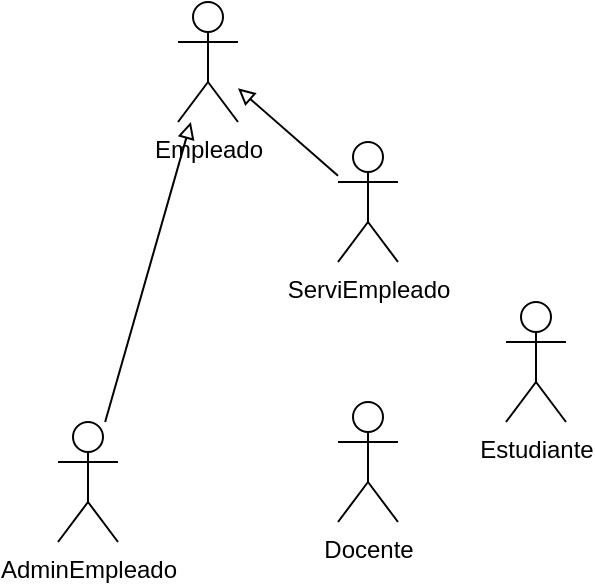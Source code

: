 <mxfile version="18.1.2" type="device" pages="3"><diagram id="rI-_7gly6Y24xDImzQDh" name="actores"><mxGraphModel dx="1038" dy="513" grid="1" gridSize="10" guides="1" tooltips="1" connect="1" arrows="1" fold="1" page="1" pageScale="1" pageWidth="827" pageHeight="1169" math="0" shadow="0"><root><mxCell id="0"/><mxCell id="1" parent="0"/><mxCell id="aGs2nj8-c_IQ2M4mVgYs-1" value="Empleado" style="shape=umlActor;verticalLabelPosition=bottom;verticalAlign=top;html=1;" vertex="1" parent="1"><mxGeometry x="220" y="220" width="30" height="60" as="geometry"/></mxCell><mxCell id="aGs2nj8-c_IQ2M4mVgYs-7" style="rounded=0;orthogonalLoop=1;jettySize=auto;html=1;endArrow=block;endFill=0;" edge="1" parent="1" source="aGs2nj8-c_IQ2M4mVgYs-3" target="aGs2nj8-c_IQ2M4mVgYs-1"><mxGeometry relative="1" as="geometry"/></mxCell><mxCell id="aGs2nj8-c_IQ2M4mVgYs-3" value="ServiEmpleado" style="shape=umlActor;verticalLabelPosition=bottom;verticalAlign=top;html=1;" vertex="1" parent="1"><mxGeometry x="300" y="290" width="30" height="60" as="geometry"/></mxCell><mxCell id="aGs2nj8-c_IQ2M4mVgYs-8" style="edgeStyle=none;rounded=0;orthogonalLoop=1;jettySize=auto;html=1;endArrow=block;endFill=0;" edge="1" parent="1" source="aGs2nj8-c_IQ2M4mVgYs-4" target="aGs2nj8-c_IQ2M4mVgYs-1"><mxGeometry relative="1" as="geometry"/></mxCell><mxCell id="aGs2nj8-c_IQ2M4mVgYs-4" value="AdminEmpleado" style="shape=umlActor;verticalLabelPosition=bottom;verticalAlign=top;html=1;" vertex="1" parent="1"><mxGeometry x="160" y="430" width="30" height="60" as="geometry"/></mxCell><mxCell id="aGs2nj8-c_IQ2M4mVgYs-9" value="Docente" style="shape=umlActor;verticalLabelPosition=bottom;verticalAlign=top;html=1;" vertex="1" parent="1"><mxGeometry x="300" y="420" width="30" height="60" as="geometry"/></mxCell><mxCell id="qMbDgL5yHuFx7dFn9MlA-4" value="Estudiante" style="shape=umlActor;verticalLabelPosition=bottom;verticalAlign=top;html=1;" vertex="1" parent="1"><mxGeometry x="384" y="370" width="30" height="60" as="geometry"/></mxCell></root></mxGraphModel></diagram><diagram name="use cases" id="z-lGLxpkh1bxIrhWgJN7"><mxGraphModel dx="1038" dy="513" grid="1" gridSize="10" guides="1" tooltips="1" connect="1" arrows="1" fold="1" page="1" pageScale="1" pageWidth="827" pageHeight="1169" math="0" shadow="0"><root><mxCell id="zEZ02b4OQxc6A_Z6LoI9-0"/><mxCell id="zEZ02b4OQxc6A_Z6LoI9-1" parent="zEZ02b4OQxc6A_Z6LoI9-0"/><mxCell id="zEZ02b4OQxc6A_Z6LoI9-14" value="emite información" style="ellipse;whiteSpace=wrap;html=1;" vertex="1" parent="zEZ02b4OQxc6A_Z6LoI9-1"><mxGeometry x="356" y="270" width="90" height="50" as="geometry"/></mxCell><mxCell id="zEZ02b4OQxc6A_Z6LoI9-15" value="{abstract}&lt;br&gt;Administrar&lt;br&gt;datos estudiante" style="ellipse;whiteSpace=wrap;html=1;" vertex="1" parent="zEZ02b4OQxc6A_Z6LoI9-1"><mxGeometry x="331" y="335" width="140" height="60" as="geometry"/></mxCell><mxCell id="zEZ02b4OQxc6A_Z6LoI9-16" style="edgeStyle=none;rounded=0;orthogonalLoop=1;jettySize=auto;html=1;endArrow=block;endFill=0;" edge="1" parent="zEZ02b4OQxc6A_Z6LoI9-1" source="zEZ02b4OQxc6A_Z6LoI9-17" target="zEZ02b4OQxc6A_Z6LoI9-15"><mxGeometry relative="1" as="geometry"/></mxCell><mxCell id="zEZ02b4OQxc6A_Z6LoI9-17" value="retirar" style="ellipse;whiteSpace=wrap;html=1;" vertex="1" parent="zEZ02b4OQxc6A_Z6LoI9-1"><mxGeometry x="270" y="435" width="76" height="40" as="geometry"/></mxCell><mxCell id="zEZ02b4OQxc6A_Z6LoI9-18" style="edgeStyle=none;rounded=0;orthogonalLoop=1;jettySize=auto;html=1;entryX=0.5;entryY=1;entryDx=0;entryDy=0;endArrow=block;endFill=0;" edge="1" parent="zEZ02b4OQxc6A_Z6LoI9-1" source="zEZ02b4OQxc6A_Z6LoI9-19" target="zEZ02b4OQxc6A_Z6LoI9-15"><mxGeometry relative="1" as="geometry"/></mxCell><mxCell id="zEZ02b4OQxc6A_Z6LoI9-19" value="matricular" style="ellipse;whiteSpace=wrap;html=1;" vertex="1" parent="zEZ02b4OQxc6A_Z6LoI9-1"><mxGeometry x="363" y="435" width="76" height="40" as="geometry"/></mxCell><mxCell id="zEZ02b4OQxc6A_Z6LoI9-20" style="edgeStyle=none;rounded=0;orthogonalLoop=1;jettySize=auto;html=1;endArrow=block;endFill=0;" edge="1" parent="zEZ02b4OQxc6A_Z6LoI9-1" source="zEZ02b4OQxc6A_Z6LoI9-22" target="zEZ02b4OQxc6A_Z6LoI9-15"><mxGeometry relative="1" as="geometry"/></mxCell><mxCell id="zEZ02b4OQxc6A_Z6LoI9-21" value="&amp;lt;&amp;lt;include&amp;gt;&amp;gt;" style="edgeStyle=none;rounded=0;orthogonalLoop=1;jettySize=auto;html=1;endArrow=open;endFill=0;dashed=1;" edge="1" parent="zEZ02b4OQxc6A_Z6LoI9-1" source="zEZ02b4OQxc6A_Z6LoI9-22" target="zEZ02b4OQxc6A_Z6LoI9-19"><mxGeometry relative="1" as="geometry"/></mxCell><mxCell id="zEZ02b4OQxc6A_Z6LoI9-22" value="registrar" style="ellipse;whiteSpace=wrap;html=1;" vertex="1" parent="zEZ02b4OQxc6A_Z6LoI9-1"><mxGeometry x="536" y="395" width="76" height="40" as="geometry"/></mxCell><mxCell id="zEZ02b4OQxc6A_Z6LoI9-23" value="crear curso" style="ellipse;whiteSpace=wrap;html=1;" vertex="1" parent="zEZ02b4OQxc6A_Z6LoI9-1"><mxGeometry x="356" y="535" width="76" height="40" as="geometry"/></mxCell><mxCell id="zEZ02b4OQxc6A_Z6LoI9-24" value="Imprimir certificado" style="ellipse;whiteSpace=wrap;html=1;" vertex="1" parent="zEZ02b4OQxc6A_Z6LoI9-1"><mxGeometry x="460" y="485" width="76" height="40" as="geometry"/></mxCell><mxCell id="zEZ02b4OQxc6A_Z6LoI9-25" value="&amp;lt;&amp;lt;extends&amp;gt;&amp;gt;" style="edgeStyle=none;rounded=0;orthogonalLoop=1;jettySize=auto;html=1;entryX=1;entryY=0.5;entryDx=0;entryDy=0;endArrow=open;endFill=0;dashed=1;" edge="1" parent="zEZ02b4OQxc6A_Z6LoI9-1" source="zEZ02b4OQxc6A_Z6LoI9-26" target="zEZ02b4OQxc6A_Z6LoI9-23"><mxGeometry relative="1" as="geometry"/></mxCell><mxCell id="zEZ02b4OQxc6A_Z6LoI9-26" value="reserva sala conferencia" style="ellipse;whiteSpace=wrap;html=1;" vertex="1" parent="zEZ02b4OQxc6A_Z6LoI9-1"><mxGeometry x="506" y="555" width="90" height="40" as="geometry"/></mxCell><mxCell id="zEZ02b4OQxc6A_Z6LoI9-27" value="enviar certificado" style="ellipse;whiteSpace=wrap;html=1;" vertex="1" parent="zEZ02b4OQxc6A_Z6LoI9-1"><mxGeometry x="356" y="590" width="76" height="40" as="geometry"/></mxCell></root></mxGraphModel></diagram><diagram name="diagrama completo" id="0bWtFZE22GBDtvf0kque"><mxGraphModel dx="1038" dy="513" grid="1" gridSize="10" guides="1" tooltips="1" connect="1" arrows="1" fold="1" page="1" pageScale="1" pageWidth="827" pageHeight="1169" math="0" shadow="0"><root><mxCell id="qT3FZ1zvRBIM_sTXuSkD-0"/><mxCell id="qT3FZ1zvRBIM_sTXuSkD-1" parent="qT3FZ1zvRBIM_sTXuSkD-0"/><mxCell id="qT3FZ1zvRBIM_sTXuSkD-2" value="Oficina estudiante" style="shape=umlFrame;whiteSpace=wrap;html=1;" vertex="1" parent="qT3FZ1zvRBIM_sTXuSkD-1"><mxGeometry x="340" y="50" width="440" height="450" as="geometry"/></mxCell><mxCell id="qT3FZ1zvRBIM_sTXuSkD-3" style="edgeStyle=none;rounded=0;orthogonalLoop=1;jettySize=auto;html=1;endArrow=none;endFill=0;" edge="1" parent="qT3FZ1zvRBIM_sTXuSkD-1" source="qT3FZ1zvRBIM_sTXuSkD-4" target="qT3FZ1zvRBIM_sTXuSkD-14"><mxGeometry relative="1" as="geometry"/></mxCell><mxCell id="qT3FZ1zvRBIM_sTXuSkD-4" value="Empleado" style="shape=umlActor;verticalLabelPosition=bottom;verticalAlign=top;html=1;" vertex="1" parent="qT3FZ1zvRBIM_sTXuSkD-1"><mxGeometry x="200" y="100" width="30" height="60" as="geometry"/></mxCell><mxCell id="qT3FZ1zvRBIM_sTXuSkD-5" style="rounded=0;orthogonalLoop=1;jettySize=auto;html=1;endArrow=block;endFill=0;" edge="1" parent="qT3FZ1zvRBIM_sTXuSkD-1" source="qT3FZ1zvRBIM_sTXuSkD-7" target="qT3FZ1zvRBIM_sTXuSkD-4"><mxGeometry relative="1" as="geometry"/></mxCell><mxCell id="qT3FZ1zvRBIM_sTXuSkD-6" style="edgeStyle=none;rounded=0;orthogonalLoop=1;jettySize=auto;html=1;entryX=0;entryY=0.5;entryDx=0;entryDy=0;endArrow=none;endFill=0;" edge="1" parent="qT3FZ1zvRBIM_sTXuSkD-1" source="qT3FZ1zvRBIM_sTXuSkD-7" target="qT3FZ1zvRBIM_sTXuSkD-15"><mxGeometry relative="1" as="geometry"/></mxCell><mxCell id="qT3FZ1zvRBIM_sTXuSkD-7" value="ServiEmpleado" style="shape=umlActor;verticalLabelPosition=bottom;verticalAlign=top;html=1;" vertex="1" parent="qT3FZ1zvRBIM_sTXuSkD-1"><mxGeometry x="280" y="170" width="30" height="60" as="geometry"/></mxCell><mxCell id="qT3FZ1zvRBIM_sTXuSkD-8" style="edgeStyle=none;rounded=0;orthogonalLoop=1;jettySize=auto;html=1;endArrow=block;endFill=0;" edge="1" parent="qT3FZ1zvRBIM_sTXuSkD-1" source="qT3FZ1zvRBIM_sTXuSkD-11" target="qT3FZ1zvRBIM_sTXuSkD-4"><mxGeometry relative="1" as="geometry"/></mxCell><mxCell id="qT3FZ1zvRBIM_sTXuSkD-9" style="edgeStyle=none;rounded=0;orthogonalLoop=1;jettySize=auto;html=1;entryX=0;entryY=0.5;entryDx=0;entryDy=0;endArrow=none;endFill=0;" edge="1" parent="qT3FZ1zvRBIM_sTXuSkD-1" source="qT3FZ1zvRBIM_sTXuSkD-11" target="qT3FZ1zvRBIM_sTXuSkD-23"><mxGeometry relative="1" as="geometry"/></mxCell><mxCell id="qT3FZ1zvRBIM_sTXuSkD-10" style="edgeStyle=none;rounded=0;orthogonalLoop=1;jettySize=auto;html=1;endArrow=none;endFill=0;" edge="1" parent="qT3FZ1zvRBIM_sTXuSkD-1" source="qT3FZ1zvRBIM_sTXuSkD-11" target="qT3FZ1zvRBIM_sTXuSkD-24"><mxGeometry relative="1" as="geometry"/></mxCell><mxCell id="qT3FZ1zvRBIM_sTXuSkD-11" value="AdminEmpleado" style="shape=umlActor;verticalLabelPosition=bottom;verticalAlign=top;html=1;" vertex="1" parent="qT3FZ1zvRBIM_sTXuSkD-1"><mxGeometry x="140" y="310" width="30" height="60" as="geometry"/></mxCell><mxCell id="qT3FZ1zvRBIM_sTXuSkD-12" style="edgeStyle=none;rounded=0;orthogonalLoop=1;jettySize=auto;html=1;endArrow=none;endFill=0;" edge="1" parent="qT3FZ1zvRBIM_sTXuSkD-1" source="qT3FZ1zvRBIM_sTXuSkD-13" target="qT3FZ1zvRBIM_sTXuSkD-27"><mxGeometry relative="1" as="geometry"/></mxCell><mxCell id="qT3FZ1zvRBIM_sTXuSkD-13" value="Docente" style="shape=umlActor;verticalLabelPosition=bottom;verticalAlign=top;html=1;" vertex="1" parent="qT3FZ1zvRBIM_sTXuSkD-1"><mxGeometry x="240" y="410" width="30" height="60" as="geometry"/></mxCell><mxCell id="qT3FZ1zvRBIM_sTXuSkD-14" value="emite información" style="ellipse;whiteSpace=wrap;html=1;" vertex="1" parent="qT3FZ1zvRBIM_sTXuSkD-1"><mxGeometry x="480" y="105" width="90" height="50" as="geometry"/></mxCell><mxCell id="qT3FZ1zvRBIM_sTXuSkD-15" value="{abstract}&lt;br&gt;Administrar&lt;br&gt;datos estudiante" style="ellipse;whiteSpace=wrap;html=1;" vertex="1" parent="qT3FZ1zvRBIM_sTXuSkD-1"><mxGeometry x="455" y="170" width="140" height="60" as="geometry"/></mxCell><mxCell id="qT3FZ1zvRBIM_sTXuSkD-16" style="edgeStyle=none;rounded=0;orthogonalLoop=1;jettySize=auto;html=1;endArrow=block;endFill=0;" edge="1" parent="qT3FZ1zvRBIM_sTXuSkD-1" source="qT3FZ1zvRBIM_sTXuSkD-17" target="qT3FZ1zvRBIM_sTXuSkD-15"><mxGeometry relative="1" as="geometry"/></mxCell><mxCell id="qT3FZ1zvRBIM_sTXuSkD-17" value="retirar" style="ellipse;whiteSpace=wrap;html=1;" vertex="1" parent="qT3FZ1zvRBIM_sTXuSkD-1"><mxGeometry x="394" y="270" width="76" height="40" as="geometry"/></mxCell><mxCell id="qT3FZ1zvRBIM_sTXuSkD-18" style="edgeStyle=none;rounded=0;orthogonalLoop=1;jettySize=auto;html=1;entryX=0.5;entryY=1;entryDx=0;entryDy=0;endArrow=block;endFill=0;" edge="1" parent="qT3FZ1zvRBIM_sTXuSkD-1" source="qT3FZ1zvRBIM_sTXuSkD-19" target="qT3FZ1zvRBIM_sTXuSkD-15"><mxGeometry relative="1" as="geometry"/></mxCell><mxCell id="qT3FZ1zvRBIM_sTXuSkD-19" value="matricular" style="ellipse;whiteSpace=wrap;html=1;" vertex="1" parent="qT3FZ1zvRBIM_sTXuSkD-1"><mxGeometry x="487" y="270" width="76" height="40" as="geometry"/></mxCell><mxCell id="qT3FZ1zvRBIM_sTXuSkD-20" style="edgeStyle=none;rounded=0;orthogonalLoop=1;jettySize=auto;html=1;endArrow=block;endFill=0;" edge="1" parent="qT3FZ1zvRBIM_sTXuSkD-1" source="qT3FZ1zvRBIM_sTXuSkD-22" target="qT3FZ1zvRBIM_sTXuSkD-15"><mxGeometry relative="1" as="geometry"/></mxCell><mxCell id="qT3FZ1zvRBIM_sTXuSkD-21" value="&amp;lt;&amp;lt;include&amp;gt;&amp;gt;" style="edgeStyle=none;rounded=0;orthogonalLoop=1;jettySize=auto;html=1;endArrow=open;endFill=0;dashed=1;" edge="1" parent="qT3FZ1zvRBIM_sTXuSkD-1" source="qT3FZ1zvRBIM_sTXuSkD-22" target="qT3FZ1zvRBIM_sTXuSkD-19"><mxGeometry relative="1" as="geometry"/></mxCell><mxCell id="qT3FZ1zvRBIM_sTXuSkD-22" value="registrar" style="ellipse;whiteSpace=wrap;html=1;" vertex="1" parent="qT3FZ1zvRBIM_sTXuSkD-1"><mxGeometry x="660" y="230" width="76" height="40" as="geometry"/></mxCell><mxCell id="qT3FZ1zvRBIM_sTXuSkD-23" value="crear curso" style="ellipse;whiteSpace=wrap;html=1;" vertex="1" parent="qT3FZ1zvRBIM_sTXuSkD-1"><mxGeometry x="480" y="370" width="76" height="40" as="geometry"/></mxCell><mxCell id="qT3FZ1zvRBIM_sTXuSkD-24" value="Imprimir certificado" style="ellipse;whiteSpace=wrap;html=1;" vertex="1" parent="qT3FZ1zvRBIM_sTXuSkD-1"><mxGeometry x="584" y="320" width="76" height="40" as="geometry"/></mxCell><mxCell id="qT3FZ1zvRBIM_sTXuSkD-25" value="&amp;lt;&amp;lt;extends&amp;gt;&amp;gt;" style="edgeStyle=none;rounded=0;orthogonalLoop=1;jettySize=auto;html=1;entryX=1;entryY=0.5;entryDx=0;entryDy=0;endArrow=open;endFill=0;dashed=1;" edge="1" parent="qT3FZ1zvRBIM_sTXuSkD-1" source="qT3FZ1zvRBIM_sTXuSkD-26" target="qT3FZ1zvRBIM_sTXuSkD-23"><mxGeometry relative="1" as="geometry"/></mxCell><mxCell id="qT3FZ1zvRBIM_sTXuSkD-26" value="reserva sala conferencia" style="ellipse;whiteSpace=wrap;html=1;" vertex="1" parent="qT3FZ1zvRBIM_sTXuSkD-1"><mxGeometry x="630" y="390" width="90" height="40" as="geometry"/></mxCell><mxCell id="qT3FZ1zvRBIM_sTXuSkD-27" value="enviar certificado" style="ellipse;whiteSpace=wrap;html=1;" vertex="1" parent="qT3FZ1zvRBIM_sTXuSkD-1"><mxGeometry x="480" y="425" width="76" height="40" as="geometry"/></mxCell></root></mxGraphModel></diagram></mxfile>